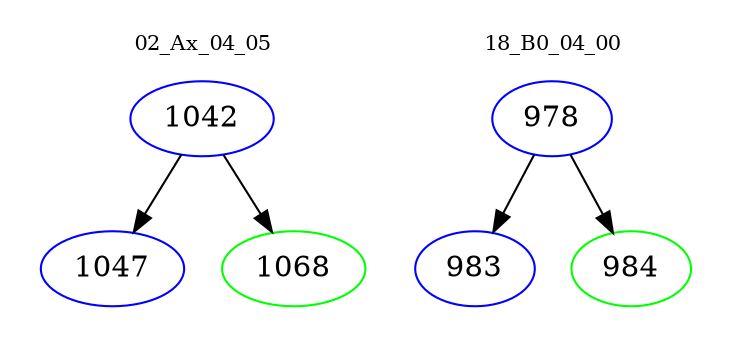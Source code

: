 digraph{
subgraph cluster_0 {
color = white
label = "02_Ax_04_05";
fontsize=10;
T0_1042 [label="1042", color="blue"]
T0_1042 -> T0_1047 [color="black"]
T0_1047 [label="1047", color="blue"]
T0_1042 -> T0_1068 [color="black"]
T0_1068 [label="1068", color="green"]
}
subgraph cluster_1 {
color = white
label = "18_B0_04_00";
fontsize=10;
T1_978 [label="978", color="blue"]
T1_978 -> T1_983 [color="black"]
T1_983 [label="983", color="blue"]
T1_978 -> T1_984 [color="black"]
T1_984 [label="984", color="green"]
}
}
